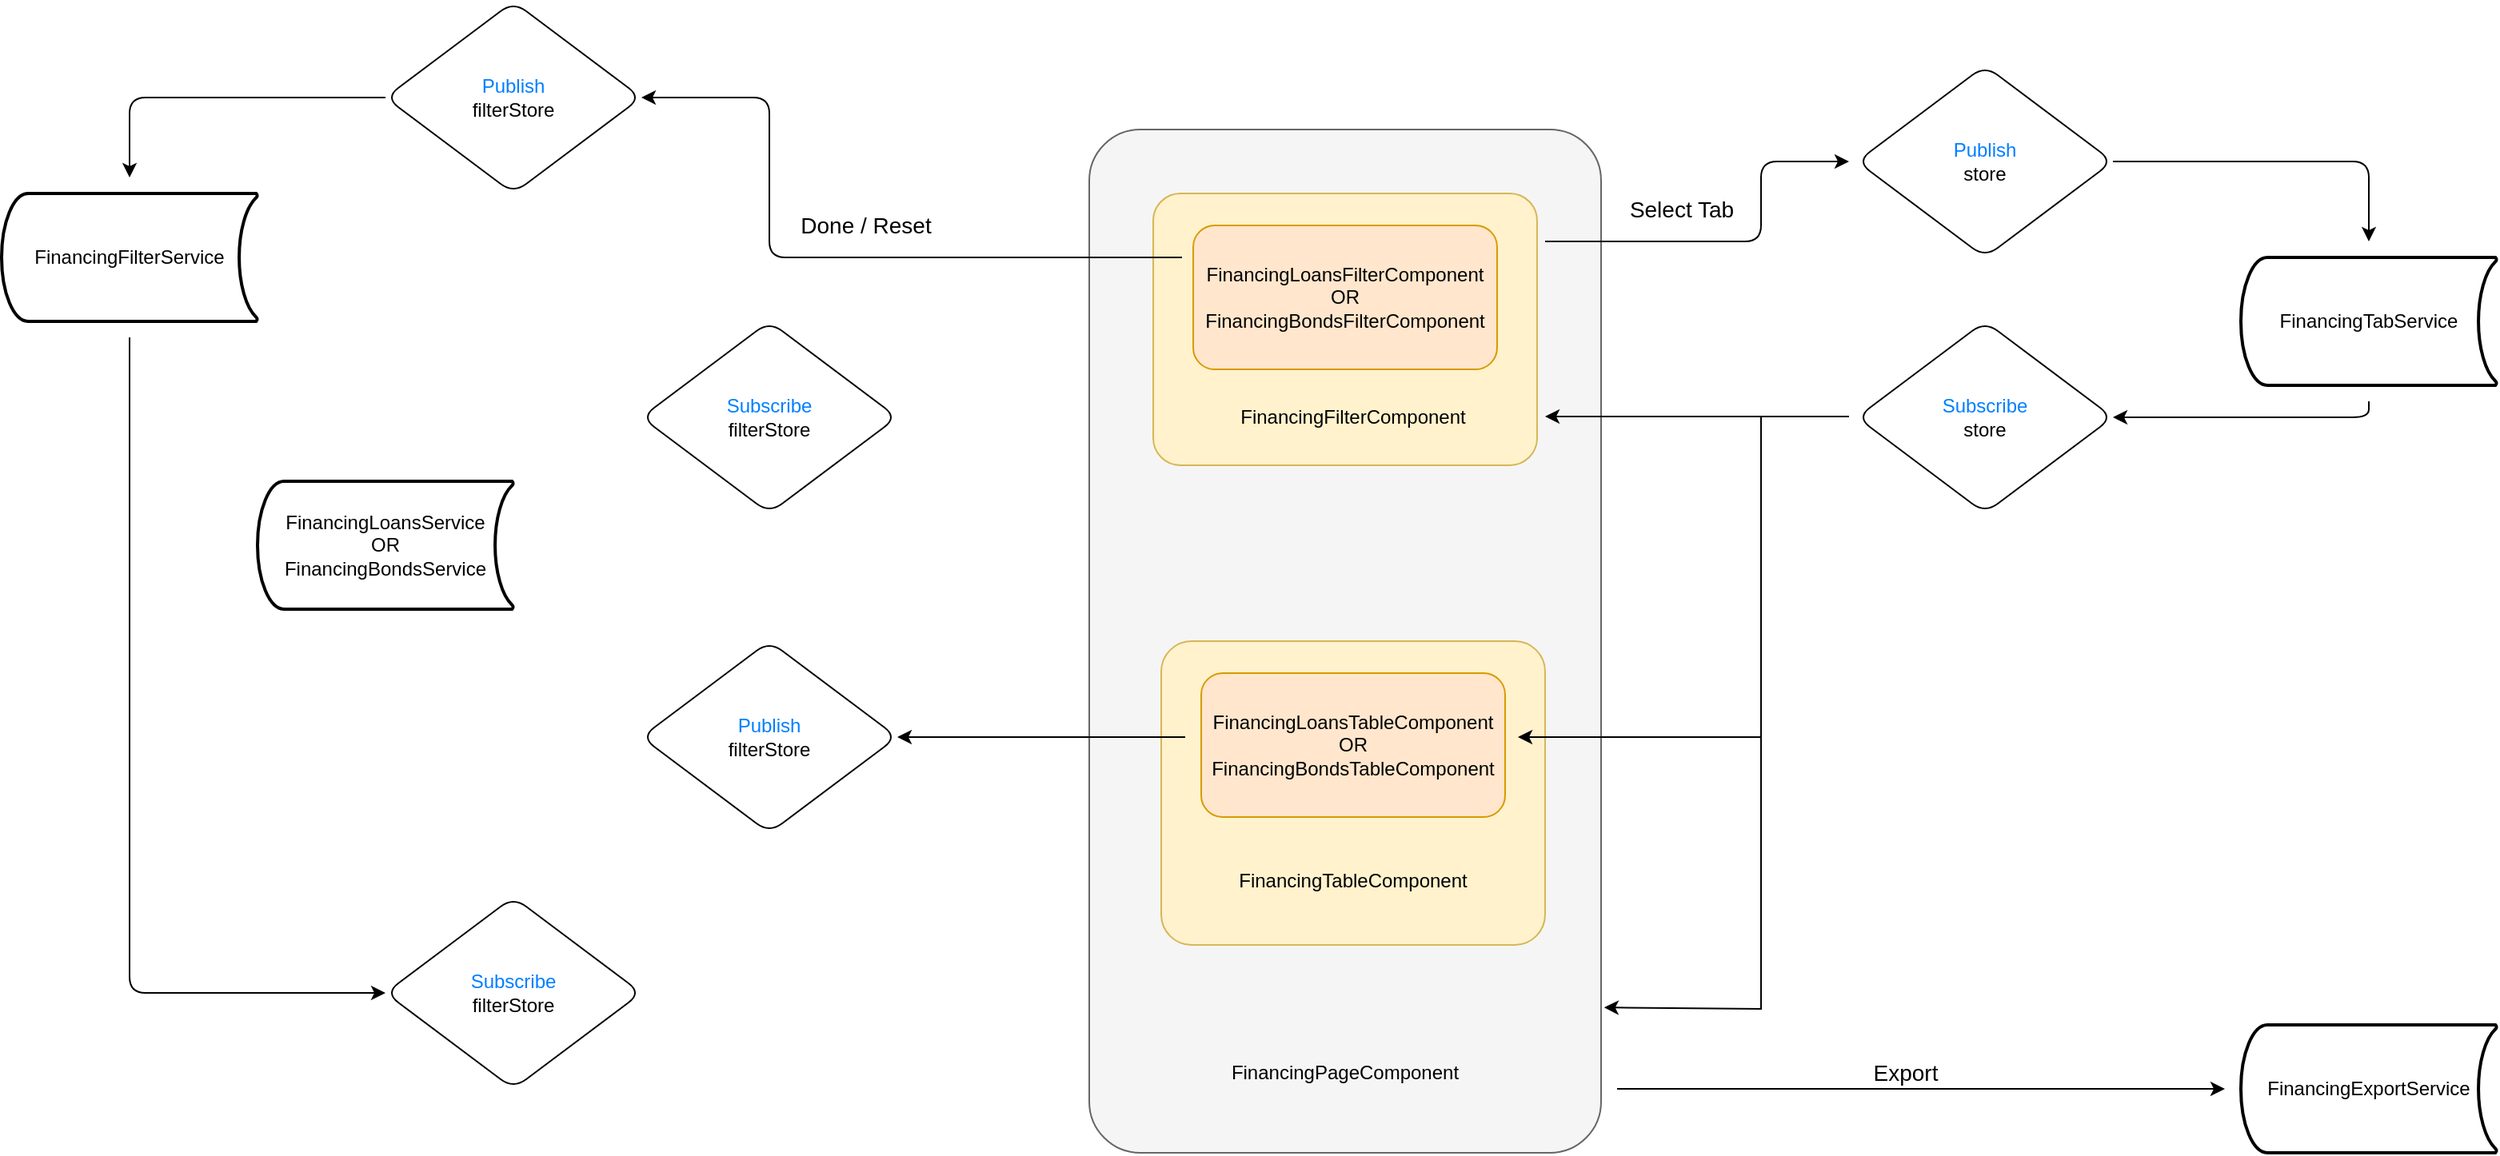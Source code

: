 <mxfile version="20.5.1" type="github">
  <diagram id="SKNd3EIdWUoYjQNpWwd_" name="Page-1">
    <mxGraphModel dx="1038" dy="600" grid="1" gridSize="10" guides="1" tooltips="1" connect="1" arrows="1" fold="1" page="1" pageScale="1" pageWidth="2339" pageHeight="3300" background="none" math="0" shadow="0">
      <root>
        <mxCell id="0" />
        <mxCell id="1" parent="0" />
        <mxCell id="kuPXHheHs1qFwVD4z0sM-7" value="&lt;p style=&quot;line-height: 1;&quot;&gt;&lt;br&gt;&lt;/p&gt;" style="rounded=1;arcSize=10;html=1;align=center;whiteSpace=wrap;fillStyle=auto;glass=0;fillColor=#f5f5f5;strokeColor=#666666;fontColor=#333333;" parent="1" vertex="1">
          <mxGeometry x="800" y="320" width="320" height="640" as="geometry" />
        </mxCell>
        <mxCell id="kuPXHheHs1qFwVD4z0sM-14" value="&lt;font color=&quot;#007fff&quot;&gt;Subscribe&lt;/font&gt;&lt;br&gt;filterStore" style="shape=rhombus;perimeter=rhombusPerimeter;whiteSpace=wrap;html=1;align=center;rounded=1;" parent="1" vertex="1">
          <mxGeometry x="360" y="800" width="160" height="120" as="geometry" />
        </mxCell>
        <mxCell id="88GkFY1QWdadN0h81eSF-1" value="FinancingPageComponent" style="text;html=1;strokeColor=none;fillColor=none;align=center;verticalAlign=middle;whiteSpace=wrap;rounded=1;glass=0;fillStyle=auto;" parent="1" vertex="1">
          <mxGeometry x="880" y="890" width="160" height="40" as="geometry" />
        </mxCell>
        <mxCell id="kuPXHheHs1qFwVD4z0sM-4" value="" style="rounded=1;arcSize=10;whiteSpace=wrap;html=1;align=center;fillColor=#fff2cc;strokeColor=#d6b656;" parent="1" vertex="1">
          <mxGeometry x="840" y="360" width="240" height="170" as="geometry" />
        </mxCell>
        <mxCell id="88GkFY1QWdadN0h81eSF-2" value="FinancingFilterComponent" style="text;html=1;strokeColor=none;fillColor=none;align=center;verticalAlign=middle;whiteSpace=wrap;rounded=1;glass=0;fillStyle=auto;" parent="1" vertex="1">
          <mxGeometry x="885" y="480" width="160" height="40" as="geometry" />
        </mxCell>
        <mxCell id="kuPXHheHs1qFwVD4z0sM-5" value="" style="rounded=1;arcSize=10;whiteSpace=wrap;html=1;align=center;fillColor=#fff2cc;strokeColor=#d6b656;" parent="1" vertex="1">
          <mxGeometry x="845" y="640" width="240" height="190" as="geometry" />
        </mxCell>
        <mxCell id="88GkFY1QWdadN0h81eSF-22" value="FinancingFilterService" style="strokeWidth=2;html=1;shape=mxgraph.flowchart.stored_data;whiteSpace=wrap;glass=0;fillStyle=auto;strokeColor=default;fillColor=none;gradientColor=none;rounded=1;" parent="1" vertex="1">
          <mxGeometry x="120" y="360" width="160" height="80" as="geometry" />
        </mxCell>
        <mxCell id="88GkFY1QWdadN0h81eSF-30" value="&lt;font color=&quot;#007fff&quot;&gt;Publish&lt;/font&gt;&lt;br&gt;filterStore" style="shape=rhombus;perimeter=rhombusPerimeter;whiteSpace=wrap;html=1;align=center;rounded=1;" parent="1" vertex="1">
          <mxGeometry x="360" y="240" width="160" height="120" as="geometry" />
        </mxCell>
        <mxCell id="88GkFY1QWdadN0h81eSF-35" value="FinancingExportService" style="strokeWidth=2;html=1;shape=mxgraph.flowchart.stored_data;whiteSpace=wrap;glass=0;fillStyle=auto;strokeColor=default;fillColor=none;gradientColor=none;rounded=1;" parent="1" vertex="1">
          <mxGeometry x="1520" y="880" width="160" height="80" as="geometry" />
        </mxCell>
        <mxCell id="88GkFY1QWdadN0h81eSF-41" value="" style="endArrow=classic;html=1;rounded=1;strokeColor=default;fontColor=#3399FF;entryX=1;entryY=0.5;entryDx=0;entryDy=0;" parent="1" edge="1" target="88GkFY1QWdadN0h81eSF-30">
          <mxGeometry width="50" height="50" relative="1" as="geometry">
            <mxPoint x="858" y="400" as="sourcePoint" />
            <mxPoint x="544" y="400" as="targetPoint" />
            <Array as="points">
              <mxPoint x="600" y="400" />
              <mxPoint x="600" y="300" />
            </Array>
          </mxGeometry>
        </mxCell>
        <mxCell id="88GkFY1QWdadN0h81eSF-54" value="Done / Reset" style="edgeLabel;html=1;align=center;verticalAlign=middle;resizable=0;points=[];fontSize=14;rounded=1;" parent="88GkFY1QWdadN0h81eSF-41" vertex="1" connectable="0">
          <mxGeometry x="0.096" y="3" relative="1" as="geometry">
            <mxPoint x="42" y="-23" as="offset" />
          </mxGeometry>
        </mxCell>
        <mxCell id="88GkFY1QWdadN0h81eSF-45" value="" style="endArrow=classic;html=1;rounded=1;fontSize=11;startSize=6;endSize=6;" parent="1" edge="1">
          <mxGeometry width="50" height="50" relative="1" as="geometry">
            <mxPoint x="360" y="300" as="sourcePoint" />
            <mxPoint x="200" y="350" as="targetPoint" />
            <Array as="points">
              <mxPoint x="200" y="300" />
            </Array>
          </mxGeometry>
        </mxCell>
        <mxCell id="88GkFY1QWdadN0h81eSF-49" value="" style="endArrow=none;html=1;rounded=1;fontSize=11;startSize=6;endSize=6;targetPerimeterSpacing=6;sourcePerimeterSpacing=6;startArrow=classic;startFill=1;jumpStyle=none;sketch=0;endFill=0;exitX=1;exitY=0.5;exitDx=0;exitDy=0;" parent="1" edge="1" source="4DGdLXyVOE1tpYwqWEd2-21">
          <mxGeometry width="50" height="50" relative="1" as="geometry">
            <mxPoint x="530" y="820" as="sourcePoint" />
            <mxPoint x="860" y="700" as="targetPoint" />
            <Array as="points">
              <mxPoint x="770" y="700" />
            </Array>
          </mxGeometry>
        </mxCell>
        <mxCell id="88GkFY1QWdadN0h81eSF-50" value="" style="endArrow=classic;html=1;rounded=1;fontSize=11;startSize=6;endSize=6;entryX=0;entryY=0.5;entryDx=0;entryDy=0;" parent="1" edge="1" target="kuPXHheHs1qFwVD4z0sM-14">
          <mxGeometry width="50" height="50" relative="1" as="geometry">
            <mxPoint x="200" y="450" as="sourcePoint" />
            <mxPoint x="270" y="889" as="targetPoint" />
            <Array as="points">
              <mxPoint x="200" y="860" />
            </Array>
          </mxGeometry>
        </mxCell>
        <mxCell id="88GkFY1QWdadN0h81eSF-62" value="" style="endArrow=classic;html=1;rounded=1;sketch=0;fontSize=14;fontColor=#3399FF;startSize=6;endSize=6;sourcePerimeterSpacing=6;targetPerimeterSpacing=6;jumpStyle=none;" parent="1" edge="1">
          <mxGeometry width="50" height="50" relative="1" as="geometry">
            <mxPoint x="1130" y="920" as="sourcePoint" />
            <mxPoint x="1510" y="920" as="targetPoint" />
          </mxGeometry>
        </mxCell>
        <mxCell id="88GkFY1QWdadN0h81eSF-63" value="Export" style="text;html=1;align=center;verticalAlign=middle;resizable=0;points=[];autosize=1;strokeColor=none;fillColor=none;fontSize=14;fontColor=#000000;rounded=1;" parent="1" vertex="1">
          <mxGeometry x="1280" y="895" width="60" height="30" as="geometry" />
        </mxCell>
        <mxCell id="4DGdLXyVOE1tpYwqWEd2-1" value="FinancingTableComponent" style="text;html=1;strokeColor=none;fillColor=none;align=center;verticalAlign=middle;whiteSpace=wrap;rounded=1;glass=0;fillStyle=auto;" vertex="1" parent="1">
          <mxGeometry x="885" y="770" width="160" height="40" as="geometry" />
        </mxCell>
        <mxCell id="4DGdLXyVOE1tpYwqWEd2-2" value="FinancingLoansTableComponent&lt;br&gt;OR&lt;br&gt;FinancingBondsTableComponent" style="rounded=1;whiteSpace=wrap;html=1;fillColor=#ffe6cc;strokeColor=#d79b00;" vertex="1" parent="1">
          <mxGeometry x="870" y="660" width="190" height="90" as="geometry" />
        </mxCell>
        <mxCell id="4DGdLXyVOE1tpYwqWEd2-5" value="FinancingLoansFilterComponent&lt;br&gt;OR&lt;br&gt;FinancingBondsFilterComponent" style="rounded=1;whiteSpace=wrap;html=1;fillColor=#ffe6cc;strokeColor=#d79b00;" vertex="1" parent="1">
          <mxGeometry x="865" y="380" width="190" height="90" as="geometry" />
        </mxCell>
        <mxCell id="4DGdLXyVOE1tpYwqWEd2-8" value="FinancingLoansService&lt;br&gt;OR&lt;br&gt;FinancingBondsService" style="strokeWidth=2;html=1;shape=mxgraph.flowchart.stored_data;whiteSpace=wrap;glass=0;fillStyle=auto;strokeColor=default;fillColor=none;gradientColor=none;rounded=1;" vertex="1" parent="1">
          <mxGeometry x="280" y="540" width="160" height="80" as="geometry" />
        </mxCell>
        <mxCell id="4DGdLXyVOE1tpYwqWEd2-9" value="FinancingTabService" style="strokeWidth=2;html=1;shape=mxgraph.flowchart.stored_data;whiteSpace=wrap;glass=0;fillStyle=auto;strokeColor=default;fillColor=none;gradientColor=none;rounded=1;" vertex="1" parent="1">
          <mxGeometry x="1520" y="400" width="160" height="80" as="geometry" />
        </mxCell>
        <mxCell id="4DGdLXyVOE1tpYwqWEd2-10" value="" style="endArrow=none;html=1;rounded=1;strokeColor=default;fontColor=#3399FF;startArrow=classic;startFill=1;endFill=0;exitX=0;exitY=0.5;exitDx=0;exitDy=0;" edge="1" parent="1">
          <mxGeometry width="50" height="50" relative="1" as="geometry">
            <mxPoint x="1275" y="340" as="sourcePoint" />
            <mxPoint x="1085" y="390" as="targetPoint" />
            <Array as="points">
              <mxPoint x="1220" y="340" />
              <mxPoint x="1220" y="390" />
            </Array>
          </mxGeometry>
        </mxCell>
        <mxCell id="4DGdLXyVOE1tpYwqWEd2-11" value="Select Tab" style="edgeLabel;html=1;align=center;verticalAlign=middle;resizable=0;points=[];fontSize=14;rounded=1;" vertex="1" connectable="0" parent="4DGdLXyVOE1tpYwqWEd2-10">
          <mxGeometry x="0.096" y="3" relative="1" as="geometry">
            <mxPoint x="-24" y="-23" as="offset" />
          </mxGeometry>
        </mxCell>
        <mxCell id="4DGdLXyVOE1tpYwqWEd2-12" value="&lt;font color=&quot;#007fff&quot;&gt;Publish&lt;/font&gt;&lt;br&gt;store" style="shape=rhombus;perimeter=rhombusPerimeter;whiteSpace=wrap;html=1;align=center;rounded=1;" vertex="1" parent="1">
          <mxGeometry x="1280" y="280" width="160" height="120" as="geometry" />
        </mxCell>
        <mxCell id="4DGdLXyVOE1tpYwqWEd2-13" value="&lt;font color=&quot;#007fff&quot;&gt;Subscribe&lt;/font&gt;&lt;br&gt;store" style="shape=rhombus;perimeter=rhombusPerimeter;whiteSpace=wrap;html=1;align=center;rounded=1;" vertex="1" parent="1">
          <mxGeometry x="1280" y="440" width="160" height="120" as="geometry" />
        </mxCell>
        <mxCell id="4DGdLXyVOE1tpYwqWEd2-14" value="" style="endArrow=classic;html=1;rounded=1;strokeColor=default;fontColor=#3399FF;startArrow=none;startFill=0;endFill=1;exitX=0;exitY=0.5;exitDx=0;exitDy=0;" edge="1" parent="1">
          <mxGeometry width="50" height="50" relative="1" as="geometry">
            <mxPoint x="1275" y="499.5" as="sourcePoint" />
            <mxPoint x="1085" y="499.5" as="targetPoint" />
            <Array as="points">
              <mxPoint x="1220" y="499.5" />
            </Array>
          </mxGeometry>
        </mxCell>
        <mxCell id="4DGdLXyVOE1tpYwqWEd2-16" value="" style="endArrow=classic;html=1;rounded=1;strokeColor=default;fontColor=#3399FF;startArrow=none;startFill=0;endFill=1;" edge="1" parent="1">
          <mxGeometry width="50" height="50" relative="1" as="geometry">
            <mxPoint x="1600" y="490" as="sourcePoint" />
            <mxPoint x="1440" y="500" as="targetPoint" />
            <Array as="points">
              <mxPoint x="1600" y="500" />
            </Array>
          </mxGeometry>
        </mxCell>
        <mxCell id="4DGdLXyVOE1tpYwqWEd2-17" value="" style="endArrow=none;html=1;rounded=1;strokeColor=default;fontColor=#3399FF;startArrow=classic;startFill=1;endFill=0;" edge="1" parent="1">
          <mxGeometry width="50" height="50" relative="1" as="geometry">
            <mxPoint x="1600" y="390" as="sourcePoint" />
            <mxPoint x="1440" y="340" as="targetPoint" />
            <Array as="points">
              <mxPoint x="1600" y="340" />
            </Array>
          </mxGeometry>
        </mxCell>
        <mxCell id="4DGdLXyVOE1tpYwqWEd2-18" value="" style="endArrow=classic;html=1;rounded=0;strokeColor=default;fontColor=#3399FF;startArrow=none;startFill=0;endFill=1;" edge="1" parent="1">
          <mxGeometry width="50" height="50" relative="1" as="geometry">
            <mxPoint x="1220" y="500" as="sourcePoint" />
            <mxPoint x="1068" y="700" as="targetPoint" />
            <Array as="points">
              <mxPoint x="1220" y="700" />
            </Array>
          </mxGeometry>
        </mxCell>
        <mxCell id="4DGdLXyVOE1tpYwqWEd2-19" value="" style="endArrow=classic;html=1;rounded=0;strokeColor=default;fontColor=#3399FF;startArrow=none;startFill=0;endFill=1;entryX=1.006;entryY=0.858;entryDx=0;entryDy=0;entryPerimeter=0;" edge="1" parent="1" target="kuPXHheHs1qFwVD4z0sM-7">
          <mxGeometry width="50" height="50" relative="1" as="geometry">
            <mxPoint x="1220" y="700" as="sourcePoint" />
            <mxPoint x="1130" y="870" as="targetPoint" />
            <Array as="points">
              <mxPoint x="1220" y="870" />
            </Array>
          </mxGeometry>
        </mxCell>
        <mxCell id="4DGdLXyVOE1tpYwqWEd2-20" value="&lt;font color=&quot;#007fff&quot;&gt;Subscribe&lt;/font&gt;&lt;br&gt;filterStore" style="shape=rhombus;perimeter=rhombusPerimeter;whiteSpace=wrap;html=1;align=center;rounded=1;" vertex="1" parent="1">
          <mxGeometry x="520" y="440" width="160" height="120" as="geometry" />
        </mxCell>
        <mxCell id="4DGdLXyVOE1tpYwqWEd2-21" value="&lt;font color=&quot;#007fff&quot;&gt;Publish&lt;/font&gt;&lt;br&gt;filterStore" style="shape=rhombus;perimeter=rhombusPerimeter;whiteSpace=wrap;html=1;align=center;rounded=1;" vertex="1" parent="1">
          <mxGeometry x="520" y="640" width="160" height="120" as="geometry" />
        </mxCell>
      </root>
    </mxGraphModel>
  </diagram>
</mxfile>
